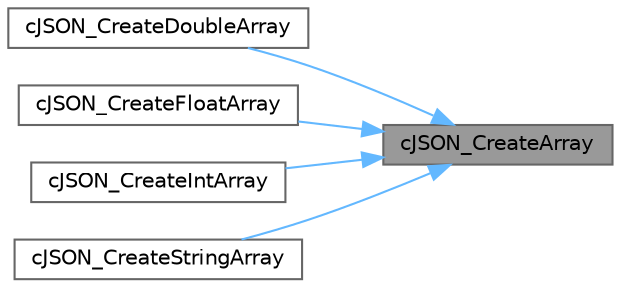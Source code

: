 digraph "cJSON_CreateArray"
{
 // LATEX_PDF_SIZE
  bgcolor="transparent";
  edge [fontname=Helvetica,fontsize=10,labelfontname=Helvetica,labelfontsize=10];
  node [fontname=Helvetica,fontsize=10,shape=box,height=0.2,width=0.4];
  rankdir="RL";
  Node1 [label="cJSON_CreateArray",height=0.2,width=0.4,color="gray40", fillcolor="grey60", style="filled", fontcolor="black",tooltip=" "];
  Node1 -> Node2 [dir="back",color="steelblue1",style="solid"];
  Node2 [label="cJSON_CreateDoubleArray",height=0.2,width=0.4,color="grey40", fillcolor="white", style="filled",URL="$c_j_s_o_n_8c.html#a84dbac3e0311ca3b9b70295c0f957fe0",tooltip=" "];
  Node1 -> Node3 [dir="back",color="steelblue1",style="solid"];
  Node3 [label="cJSON_CreateFloatArray",height=0.2,width=0.4,color="grey40", fillcolor="white", style="filled",URL="$c_j_s_o_n_8c.html#acc0d7be131da59b548efabbd899ed5ec",tooltip=" "];
  Node1 -> Node4 [dir="back",color="steelblue1",style="solid"];
  Node4 [label="cJSON_CreateIntArray",height=0.2,width=0.4,color="grey40", fillcolor="white", style="filled",URL="$c_j_s_o_n_8c.html#a148413157974ededa7262bb924678ff9",tooltip=" "];
  Node1 -> Node5 [dir="back",color="steelblue1",style="solid"];
  Node5 [label="cJSON_CreateStringArray",height=0.2,width=0.4,color="grey40", fillcolor="white", style="filled",URL="$c_j_s_o_n_8c.html#a5985d848191d3b27193b8dd5f715c8ad",tooltip=" "];
}
